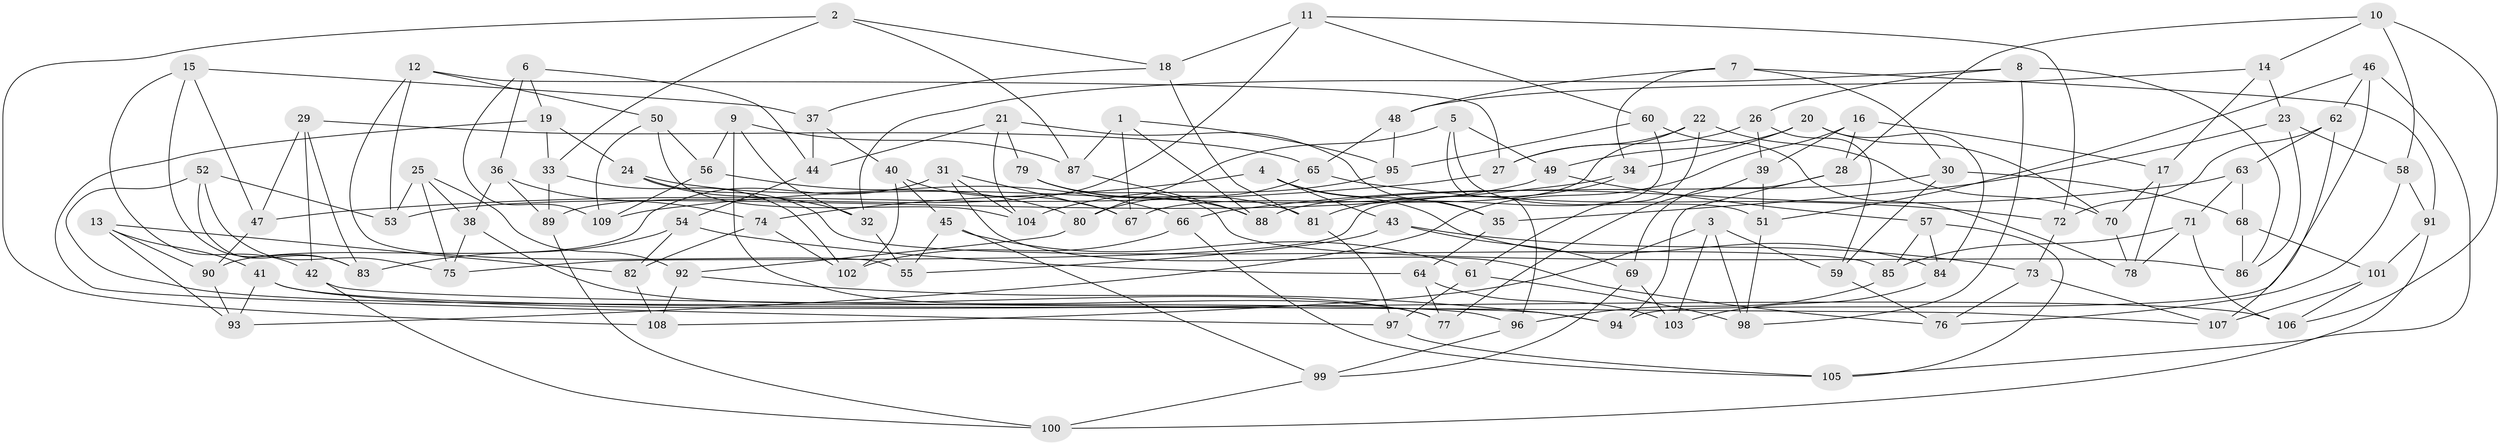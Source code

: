 // Generated by graph-tools (version 1.1) at 2025/27/03/09/25 03:27:01]
// undirected, 109 vertices, 218 edges
graph export_dot {
graph [start="1"]
  node [color=gray90,style=filled];
  1;
  2;
  3;
  4;
  5;
  6;
  7;
  8;
  9;
  10;
  11;
  12;
  13;
  14;
  15;
  16;
  17;
  18;
  19;
  20;
  21;
  22;
  23;
  24;
  25;
  26;
  27;
  28;
  29;
  30;
  31;
  32;
  33;
  34;
  35;
  36;
  37;
  38;
  39;
  40;
  41;
  42;
  43;
  44;
  45;
  46;
  47;
  48;
  49;
  50;
  51;
  52;
  53;
  54;
  55;
  56;
  57;
  58;
  59;
  60;
  61;
  62;
  63;
  64;
  65;
  66;
  67;
  68;
  69;
  70;
  71;
  72;
  73;
  74;
  75;
  76;
  77;
  78;
  79;
  80;
  81;
  82;
  83;
  84;
  85;
  86;
  87;
  88;
  89;
  90;
  91;
  92;
  93;
  94;
  95;
  96;
  97;
  98;
  99;
  100;
  101;
  102;
  103;
  104;
  105;
  106;
  107;
  108;
  109;
  1 -- 87;
  1 -- 67;
  1 -- 88;
  1 -- 95;
  2 -- 33;
  2 -- 87;
  2 -- 18;
  2 -- 108;
  3 -- 108;
  3 -- 59;
  3 -- 98;
  3 -- 103;
  4 -- 43;
  4 -- 74;
  4 -- 84;
  4 -- 35;
  5 -- 96;
  5 -- 80;
  5 -- 51;
  5 -- 49;
  6 -- 36;
  6 -- 19;
  6 -- 109;
  6 -- 44;
  7 -- 34;
  7 -- 48;
  7 -- 30;
  7 -- 91;
  8 -- 86;
  8 -- 26;
  8 -- 32;
  8 -- 98;
  9 -- 56;
  9 -- 87;
  9 -- 32;
  9 -- 77;
  10 -- 106;
  10 -- 28;
  10 -- 14;
  10 -- 58;
  11 -- 18;
  11 -- 60;
  11 -- 89;
  11 -- 72;
  12 -- 55;
  12 -- 53;
  12 -- 50;
  12 -- 27;
  13 -- 93;
  13 -- 90;
  13 -- 41;
  13 -- 82;
  14 -- 17;
  14 -- 48;
  14 -- 23;
  15 -- 37;
  15 -- 47;
  15 -- 83;
  15 -- 42;
  16 -- 28;
  16 -- 93;
  16 -- 17;
  16 -- 39;
  17 -- 70;
  17 -- 78;
  18 -- 81;
  18 -- 37;
  19 -- 24;
  19 -- 97;
  19 -- 33;
  20 -- 34;
  20 -- 84;
  20 -- 49;
  20 -- 70;
  21 -- 79;
  21 -- 35;
  21 -- 44;
  21 -- 104;
  22 -- 27;
  22 -- 61;
  22 -- 67;
  22 -- 70;
  23 -- 86;
  23 -- 35;
  23 -- 58;
  24 -- 85;
  24 -- 66;
  24 -- 32;
  25 -- 53;
  25 -- 92;
  25 -- 38;
  25 -- 75;
  26 -- 39;
  26 -- 59;
  26 -- 27;
  27 -- 47;
  28 -- 69;
  28 -- 94;
  29 -- 65;
  29 -- 47;
  29 -- 83;
  29 -- 42;
  30 -- 68;
  30 -- 88;
  30 -- 59;
  31 -- 67;
  31 -- 104;
  31 -- 76;
  31 -- 90;
  32 -- 55;
  33 -- 89;
  33 -- 102;
  34 -- 109;
  34 -- 81;
  35 -- 64;
  36 -- 38;
  36 -- 74;
  36 -- 89;
  37 -- 44;
  37 -- 40;
  38 -- 75;
  38 -- 77;
  39 -- 77;
  39 -- 51;
  40 -- 67;
  40 -- 45;
  40 -- 102;
  41 -- 94;
  41 -- 93;
  41 -- 106;
  42 -- 100;
  42 -- 107;
  43 -- 69;
  43 -- 73;
  43 -- 55;
  44 -- 54;
  45 -- 61;
  45 -- 99;
  45 -- 55;
  46 -- 62;
  46 -- 51;
  46 -- 105;
  46 -- 94;
  47 -- 90;
  48 -- 95;
  48 -- 65;
  49 -- 57;
  49 -- 53;
  50 -- 104;
  50 -- 56;
  50 -- 109;
  51 -- 98;
  52 -- 53;
  52 -- 96;
  52 -- 83;
  52 -- 75;
  54 -- 83;
  54 -- 82;
  54 -- 64;
  56 -- 109;
  56 -- 80;
  57 -- 85;
  57 -- 105;
  57 -- 84;
  58 -- 91;
  58 -- 76;
  59 -- 76;
  60 -- 78;
  60 -- 95;
  60 -- 75;
  61 -- 97;
  61 -- 98;
  62 -- 63;
  62 -- 72;
  62 -- 107;
  63 -- 68;
  63 -- 66;
  63 -- 71;
  64 -- 77;
  64 -- 103;
  65 -- 72;
  65 -- 80;
  66 -- 102;
  66 -- 105;
  68 -- 86;
  68 -- 101;
  69 -- 99;
  69 -- 103;
  70 -- 78;
  71 -- 106;
  71 -- 85;
  71 -- 78;
  72 -- 73;
  73 -- 107;
  73 -- 76;
  74 -- 102;
  74 -- 82;
  79 -- 88;
  79 -- 86;
  79 -- 81;
  80 -- 92;
  81 -- 97;
  82 -- 108;
  84 -- 103;
  85 -- 96;
  87 -- 88;
  89 -- 100;
  90 -- 93;
  91 -- 100;
  91 -- 101;
  92 -- 108;
  92 -- 94;
  95 -- 104;
  96 -- 99;
  97 -- 105;
  99 -- 100;
  101 -- 107;
  101 -- 106;
}
